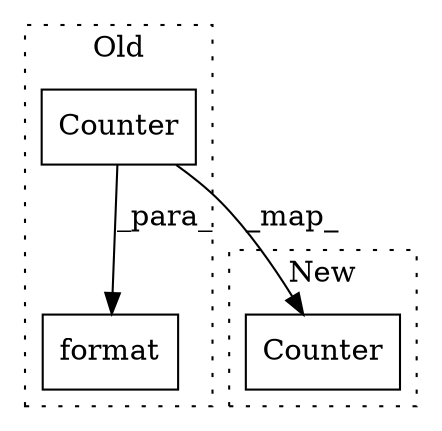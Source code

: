 digraph G {
subgraph cluster0 {
1 [label="Counter" a="32" s="2490,2509" l="8,1" shape="box"];
3 [label="format" a="32" s="2483,2510" l="7,1" shape="box"];
label = "Old";
style="dotted";
}
subgraph cluster1 {
2 [label="Counter" a="32" s="2483,2502" l="8,1" shape="box"];
label = "New";
style="dotted";
}
1 -> 3 [label="_para_"];
1 -> 2 [label="_map_"];
}